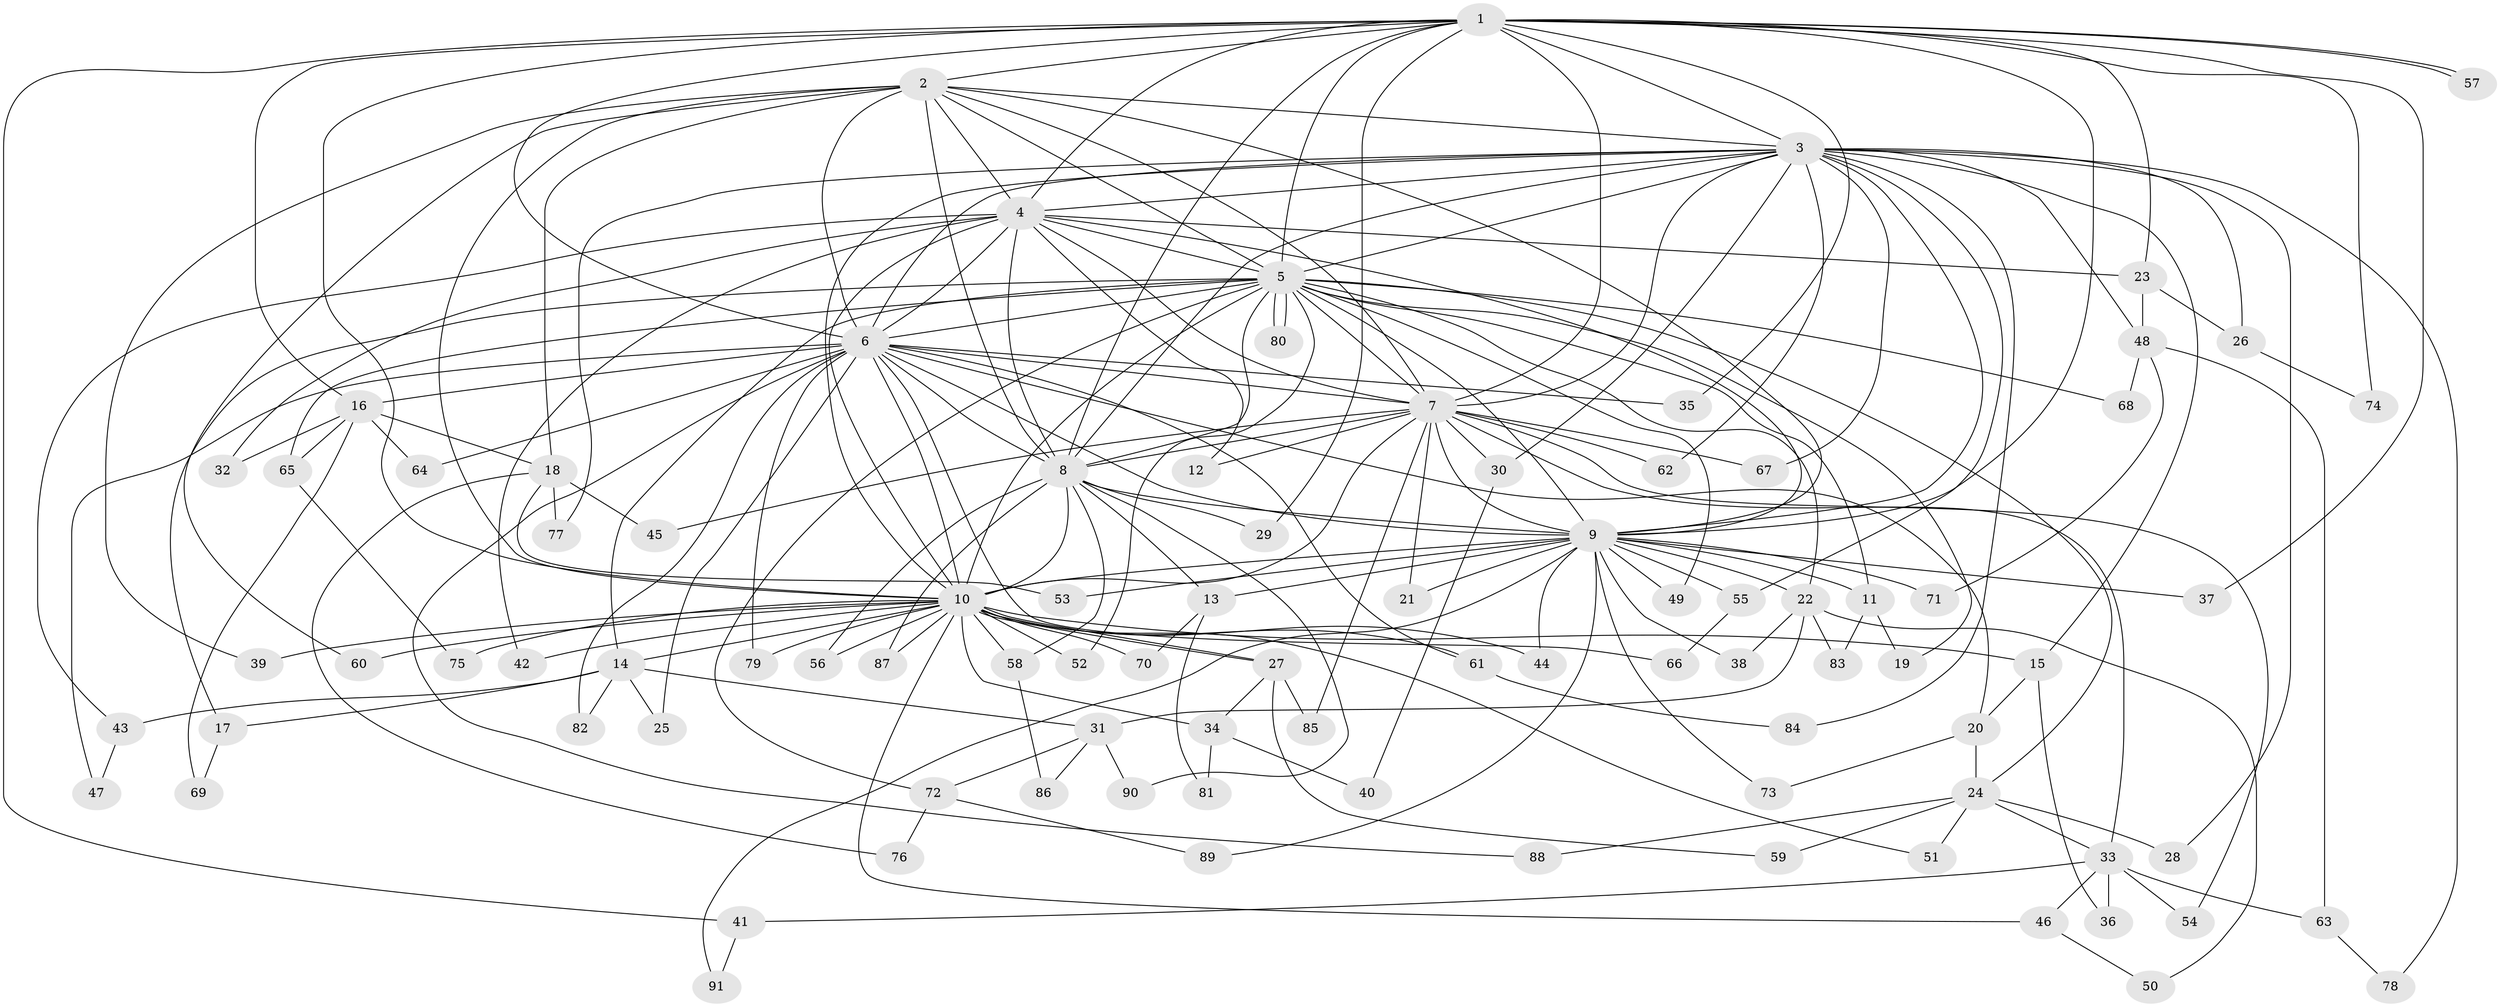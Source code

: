 // coarse degree distribution, {15: 0.028169014084507043, 10: 0.014084507042253521, 19: 0.014084507042253521, 14: 0.014084507042253521, 17: 0.014084507042253521, 28: 0.014084507042253521, 22: 0.014084507042253521, 27: 0.014084507042253521, 4: 0.07042253521126761, 2: 0.5915492957746479, 7: 0.028169014084507043, 6: 0.014084507042253521, 9: 0.014084507042253521, 3: 0.09859154929577464, 5: 0.028169014084507043, 8: 0.014084507042253521, 1: 0.014084507042253521}
// Generated by graph-tools (version 1.1) at 2025/51/02/27/25 19:51:52]
// undirected, 91 vertices, 207 edges
graph export_dot {
graph [start="1"]
  node [color=gray90,style=filled];
  1;
  2;
  3;
  4;
  5;
  6;
  7;
  8;
  9;
  10;
  11;
  12;
  13;
  14;
  15;
  16;
  17;
  18;
  19;
  20;
  21;
  22;
  23;
  24;
  25;
  26;
  27;
  28;
  29;
  30;
  31;
  32;
  33;
  34;
  35;
  36;
  37;
  38;
  39;
  40;
  41;
  42;
  43;
  44;
  45;
  46;
  47;
  48;
  49;
  50;
  51;
  52;
  53;
  54;
  55;
  56;
  57;
  58;
  59;
  60;
  61;
  62;
  63;
  64;
  65;
  66;
  67;
  68;
  69;
  70;
  71;
  72;
  73;
  74;
  75;
  76;
  77;
  78;
  79;
  80;
  81;
  82;
  83;
  84;
  85;
  86;
  87;
  88;
  89;
  90;
  91;
  1 -- 2;
  1 -- 3;
  1 -- 4;
  1 -- 5;
  1 -- 6;
  1 -- 7;
  1 -- 8;
  1 -- 9;
  1 -- 10;
  1 -- 16;
  1 -- 23;
  1 -- 29;
  1 -- 35;
  1 -- 37;
  1 -- 41;
  1 -- 57;
  1 -- 57;
  1 -- 74;
  2 -- 3;
  2 -- 4;
  2 -- 5;
  2 -- 6;
  2 -- 7;
  2 -- 8;
  2 -- 9;
  2 -- 10;
  2 -- 18;
  2 -- 39;
  2 -- 60;
  3 -- 4;
  3 -- 5;
  3 -- 6;
  3 -- 7;
  3 -- 8;
  3 -- 9;
  3 -- 10;
  3 -- 15;
  3 -- 26;
  3 -- 28;
  3 -- 30;
  3 -- 48;
  3 -- 55;
  3 -- 62;
  3 -- 67;
  3 -- 77;
  3 -- 78;
  3 -- 84;
  4 -- 5;
  4 -- 6;
  4 -- 7;
  4 -- 8;
  4 -- 9;
  4 -- 10;
  4 -- 12;
  4 -- 23;
  4 -- 32;
  4 -- 42;
  4 -- 43;
  5 -- 6;
  5 -- 7;
  5 -- 8;
  5 -- 9;
  5 -- 10;
  5 -- 11;
  5 -- 14;
  5 -- 17;
  5 -- 19;
  5 -- 22;
  5 -- 24;
  5 -- 49;
  5 -- 52;
  5 -- 65;
  5 -- 68;
  5 -- 72;
  5 -- 80;
  5 -- 80;
  6 -- 7;
  6 -- 8;
  6 -- 9;
  6 -- 10;
  6 -- 16;
  6 -- 20;
  6 -- 25;
  6 -- 35;
  6 -- 47;
  6 -- 61;
  6 -- 64;
  6 -- 66;
  6 -- 79;
  6 -- 82;
  6 -- 88;
  7 -- 8;
  7 -- 9;
  7 -- 10;
  7 -- 12;
  7 -- 21;
  7 -- 30;
  7 -- 33;
  7 -- 45;
  7 -- 54;
  7 -- 62;
  7 -- 67;
  7 -- 85;
  8 -- 9;
  8 -- 10;
  8 -- 13;
  8 -- 29;
  8 -- 56;
  8 -- 58;
  8 -- 87;
  8 -- 90;
  9 -- 10;
  9 -- 11;
  9 -- 13;
  9 -- 21;
  9 -- 22;
  9 -- 37;
  9 -- 38;
  9 -- 44;
  9 -- 49;
  9 -- 53;
  9 -- 55;
  9 -- 71;
  9 -- 73;
  9 -- 89;
  9 -- 91;
  10 -- 14;
  10 -- 15;
  10 -- 27;
  10 -- 27;
  10 -- 34;
  10 -- 39;
  10 -- 42;
  10 -- 44;
  10 -- 46;
  10 -- 51;
  10 -- 52;
  10 -- 56;
  10 -- 58;
  10 -- 60;
  10 -- 61;
  10 -- 70;
  10 -- 75;
  10 -- 79;
  10 -- 87;
  11 -- 19;
  11 -- 83;
  13 -- 70;
  13 -- 81;
  14 -- 17;
  14 -- 25;
  14 -- 31;
  14 -- 43;
  14 -- 82;
  15 -- 20;
  15 -- 36;
  16 -- 18;
  16 -- 32;
  16 -- 64;
  16 -- 65;
  16 -- 69;
  17 -- 69;
  18 -- 45;
  18 -- 53;
  18 -- 76;
  18 -- 77;
  20 -- 24;
  20 -- 73;
  22 -- 31;
  22 -- 38;
  22 -- 50;
  22 -- 83;
  23 -- 26;
  23 -- 48;
  24 -- 28;
  24 -- 33;
  24 -- 51;
  24 -- 59;
  24 -- 88;
  26 -- 74;
  27 -- 34;
  27 -- 59;
  27 -- 85;
  30 -- 40;
  31 -- 72;
  31 -- 86;
  31 -- 90;
  33 -- 36;
  33 -- 41;
  33 -- 46;
  33 -- 54;
  33 -- 63;
  34 -- 40;
  34 -- 81;
  41 -- 91;
  43 -- 47;
  46 -- 50;
  48 -- 63;
  48 -- 68;
  48 -- 71;
  55 -- 66;
  58 -- 86;
  61 -- 84;
  63 -- 78;
  65 -- 75;
  72 -- 76;
  72 -- 89;
}
